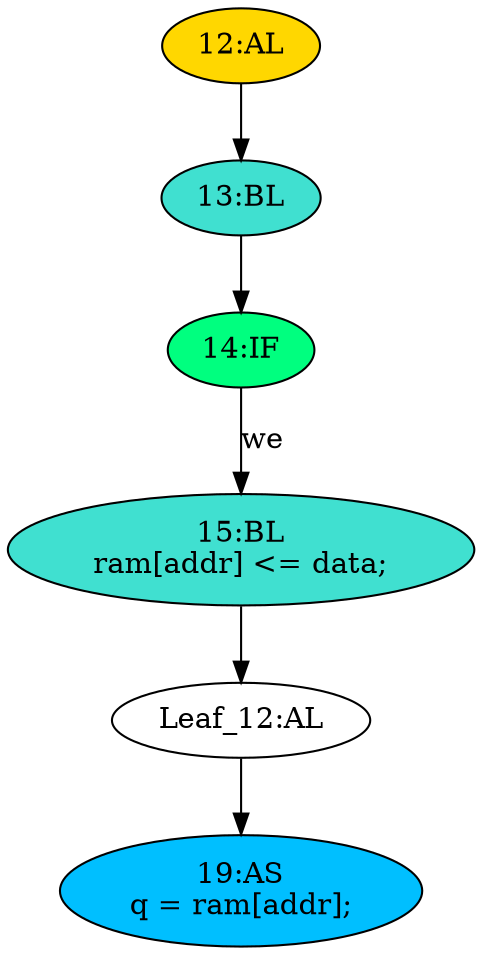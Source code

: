 strict digraph "compose( ,  )" {
	node [label="\N"];
	"15:BL"	[ast="<pyverilog.vparser.ast.Block object at 0x7f78adf0ee90>",
		fillcolor=turquoise,
		label="15:BL
ram[addr] <= data;",
		statements="[<pyverilog.vparser.ast.NonblockingSubstitution object at 0x7f78adf0ebd0>]",
		style=filled,
		typ=Block];
	"Leaf_12:AL"	[def_var="['ram']",
		label="Leaf_12:AL"];
	"15:BL" -> "Leaf_12:AL"	[cond="[]",
		lineno=None];
	"13:BL"	[ast="<pyverilog.vparser.ast.Block object at 0x7f78adf63610>",
		fillcolor=turquoise,
		label="13:BL",
		statements="[]",
		style=filled,
		typ=Block];
	"14:IF"	[ast="<pyverilog.vparser.ast.IfStatement object at 0x7f78adf63790>",
		fillcolor=springgreen,
		label="14:IF",
		statements="[]",
		style=filled,
		typ=IfStatement];
	"13:BL" -> "14:IF"	[cond="[]",
		lineno=None];
	"14:IF" -> "15:BL"	[cond="['we']",
		label=we,
		lineno=14];
	"19:AS"	[ast="<pyverilog.vparser.ast.Assign object at 0x7f78adf71650>",
		def_var="['q']",
		fillcolor=deepskyblue,
		label="19:AS
q = ram[addr];",
		statements="[]",
		style=filled,
		typ=Assign,
		use_var="['ram', 'addr']"];
	"12:AL"	[ast="<pyverilog.vparser.ast.Always object at 0x7f78adf634d0>",
		clk_sens=True,
		fillcolor=gold,
		label="12:AL",
		sens="['clk']",
		statements="[]",
		style=filled,
		typ=Always,
		use_var="['we', 'data']"];
	"12:AL" -> "13:BL"	[cond="[]",
		lineno=None];
	"Leaf_12:AL" -> "19:AS";
}
